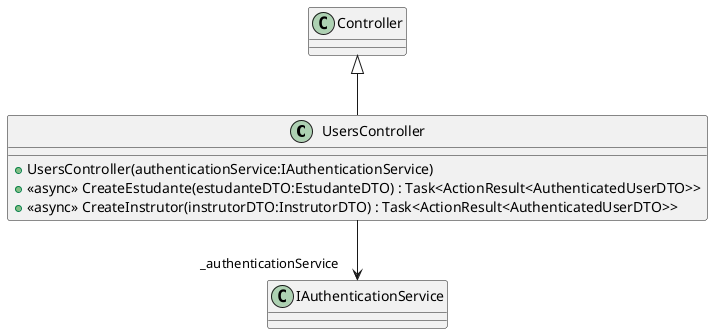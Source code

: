 @startuml
class UsersController {
    + UsersController(authenticationService:IAuthenticationService)
    + <<async>> CreateEstudante(estudanteDTO:EstudanteDTO) : Task<ActionResult<AuthenticatedUserDTO>>
    + <<async>> CreateInstrutor(instrutorDTO:InstrutorDTO) : Task<ActionResult<AuthenticatedUserDTO>>
}
Controller <|-- UsersController
UsersController --> "_authenticationService" IAuthenticationService
@enduml
